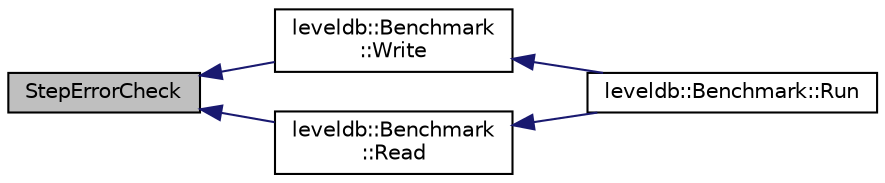 digraph "StepErrorCheck"
{
  edge [fontname="Helvetica",fontsize="10",labelfontname="Helvetica",labelfontsize="10"];
  node [fontname="Helvetica",fontsize="10",shape=record];
  rankdir="LR";
  Node1 [label="StepErrorCheck",height=0.2,width=0.4,color="black", fillcolor="grey75", style="filled" fontcolor="black"];
  Node1 -> Node2 [dir="back",color="midnightblue",fontsize="10",style="solid"];
  Node2 [label="leveldb::Benchmark\l::Write",height=0.2,width=0.4,color="black", fillcolor="white", style="filled",URL="$classleveldb_1_1_benchmark.html#a86876b2882d9015610330e69acfdff0d"];
  Node2 -> Node3 [dir="back",color="midnightblue",fontsize="10",style="solid"];
  Node3 [label="leveldb::Benchmark::Run",height=0.2,width=0.4,color="black", fillcolor="white", style="filled",URL="$classleveldb_1_1_benchmark.html#a2f262afa0c7d10fcf531fe9657fba490"];
  Node1 -> Node4 [dir="back",color="midnightblue",fontsize="10",style="solid"];
  Node4 [label="leveldb::Benchmark\l::Read",height=0.2,width=0.4,color="black", fillcolor="white", style="filled",URL="$classleveldb_1_1_benchmark.html#afc9cf258a63488924e172fadc67c12f1"];
  Node4 -> Node3 [dir="back",color="midnightblue",fontsize="10",style="solid"];
}
